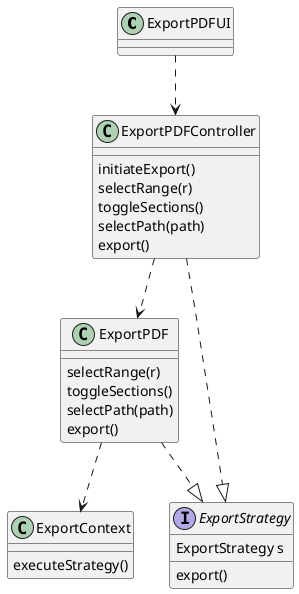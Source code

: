 @startuml
class ExportPDFUI{
}
class ExportPDFController{
    initiateExport()
    selectRange(r)
    toggleSections()
    selectPath(path)
    export()
}
class ExportPDF{
    selectRange(r)
    toggleSections()
    selectPath(path)
    export()
}
class ExportContext{
    executeStrategy()
}
interface ExportStrategy{
    ExportStrategy s
    export()
}
ExportPDFUI ..> ExportPDFController
ExportPDFController ..> ExportPDF
ExportPDF ..> ExportContext
ExportPDF ..|> ExportStrategy
ExportPDFController ..|> ExportStrategy
@enduml